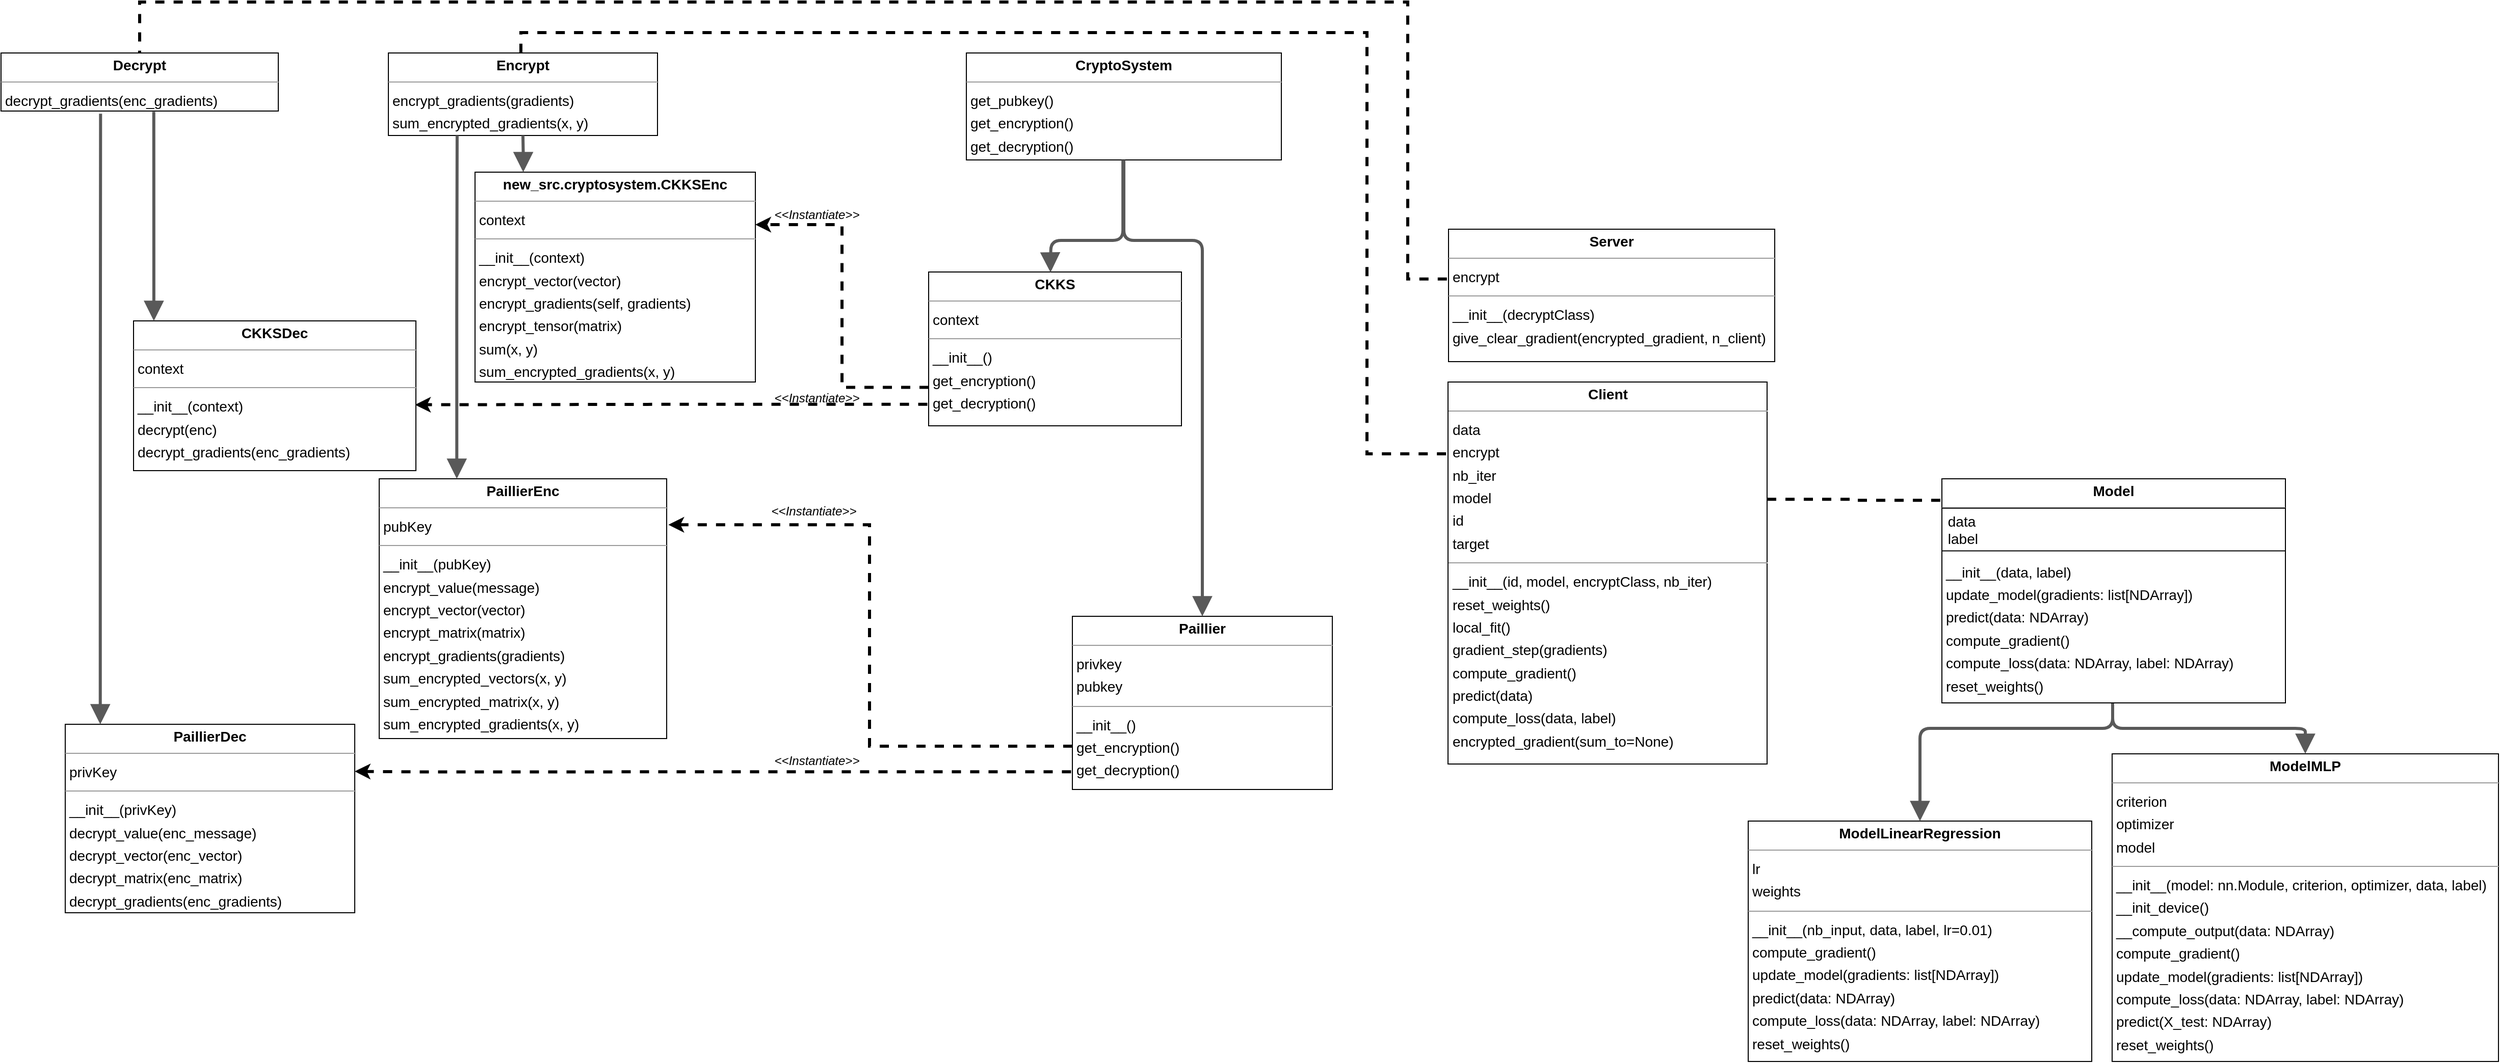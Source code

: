 <mxfile version="20.8.4" type="google"><diagram id="C5RBs43oDa-KdzZeNtuy" name="Page-1"><mxGraphModel grid="1" page="1" gridSize="10" guides="1" tooltips="1" connect="1" arrows="1" fold="1" pageScale="1" pageWidth="827" pageHeight="1169" math="0" shadow="0"><root><mxCell id="WIyWlLk6GJQsqaUBKTNV-0"/><mxCell id="WIyWlLk6GJQsqaUBKTNV-1" parent="WIyWlLk6GJQsqaUBKTNV-0"/><mxCell id="xPOGzFZxUYnJ1KhtDpXp-0" style="edgeStyle=orthogonalEdgeStyle;rounded=0;orthogonalLoop=1;jettySize=auto;html=1;entryX=-0.002;entryY=0.096;entryDx=0;entryDy=0;entryPerimeter=0;dashed=1;fontSize=12;endArrow=none;endFill=0;exitX=1;exitY=0.307;exitDx=0;exitDy=0;exitPerimeter=0;strokeWidth=3;" edge="1" parent="WIyWlLk6GJQsqaUBKTNV-1" source="xPOGzFZxUYnJ1KhtDpXp-2" target="xPOGzFZxUYnJ1KhtDpXp-33"><mxGeometry relative="1" as="geometry"><mxPoint x="14.978" y="1843.18" as="targetPoint"/></mxGeometry></mxCell><mxCell id="xPOGzFZxUYnJ1KhtDpXp-1" style="edgeStyle=orthogonalEdgeStyle;rounded=0;orthogonalLoop=1;jettySize=auto;html=1;exitX=-0.006;exitY=0.188;exitDx=0;exitDy=0;entryX=0.5;entryY=0;entryDx=0;entryDy=0;dashed=1;fontSize=12;endArrow=none;endFill=0;exitPerimeter=0;strokeWidth=3;" edge="1" parent="WIyWlLk6GJQsqaUBKTNV-1" source="xPOGzFZxUYnJ1KhtDpXp-2" target="xPOGzFZxUYnJ1KhtDpXp-10"><mxGeometry relative="1" as="geometry"><mxPoint x="-640" y="1760.25" as="targetPoint"/><Array as="points"><mxPoint x="-430" y="1753"/><mxPoint x="-430" y="1340"/><mxPoint x="-1260" y="1340"/><mxPoint x="-1260" y="1360"/></Array></mxGeometry></mxCell><mxCell id="xPOGzFZxUYnJ1KhtDpXp-2" value="&lt;p style=&quot;margin:0px;margin-top:4px;text-align:center;&quot;&gt;&lt;b&gt;Client&lt;/b&gt;&lt;/p&gt;&lt;hr size=&quot;1&quot;&gt;&lt;p style=&quot;margin:0 0 0 4px;line-height:1.6;&quot;&gt; data&lt;br&gt; encrypt&lt;br&gt; nb_iter&lt;br&gt; model&lt;br&gt; id&lt;br&gt; target&lt;/p&gt;&lt;hr size=&quot;1&quot;&gt;&lt;p style=&quot;margin:0 0 0 4px;line-height:1.6;&quot;&gt; __init__(id, model, encryptClass, nb_iter)&lt;br&gt; reset_weights()&lt;br&gt; local_fit()&lt;br&gt; gradient_step(gradients)&lt;br&gt; compute_gradient()&lt;br&gt; predict(data)&lt;br&gt; compute_loss(data, label)&lt;br&gt; encrypted_gradient(sum_to=None)&lt;/p&gt;" style="verticalAlign=top;align=left;overflow=fill;fontSize=14;fontFamily=Helvetica;html=1;rounded=0;shadow=0;comic=0;labelBackgroundColor=none;strokeWidth=1;" vertex="1" parent="WIyWlLk6GJQsqaUBKTNV-1"><mxGeometry x="-350.5" y="1683" width="313" height="375" as="geometry"/></mxCell><mxCell id="xPOGzFZxUYnJ1KhtDpXp-3" style="edgeStyle=orthogonalEdgeStyle;rounded=0;orthogonalLoop=1;jettySize=auto;html=1;exitX=-0.005;exitY=0.86;exitDx=0;exitDy=0;entryX=0.997;entryY=0.56;entryDx=0;entryDy=0;entryPerimeter=0;fontSize=14;exitPerimeter=0;dashed=1;strokeWidth=3;" edge="1" parent="WIyWlLk6GJQsqaUBKTNV-1" source="xPOGzFZxUYnJ1KhtDpXp-5" target="xPOGzFZxUYnJ1KhtDpXp-6"><mxGeometry relative="1" as="geometry"/></mxCell><mxCell id="xPOGzFZxUYnJ1KhtDpXp-4" style="edgeStyle=orthogonalEdgeStyle;rounded=0;orthogonalLoop=1;jettySize=auto;html=1;exitX=0;exitY=0.75;exitDx=0;exitDy=0;entryX=1;entryY=0.25;entryDx=0;entryDy=0;fontSize=14;dashed=1;strokeWidth=3;" edge="1" parent="WIyWlLk6GJQsqaUBKTNV-1" source="xPOGzFZxUYnJ1KhtDpXp-5" target="xPOGzFZxUYnJ1KhtDpXp-7"><mxGeometry relative="1" as="geometry"/></mxCell><mxCell id="xPOGzFZxUYnJ1KhtDpXp-5" value="&lt;p style=&quot;margin:0px;margin-top:4px;text-align:center;&quot;&gt;&lt;b&gt;CKKS&lt;/b&gt;&lt;/p&gt;&lt;hr size=&quot;1&quot;&gt;&lt;p style=&quot;margin:0 0 0 4px;line-height:1.6;&quot;&gt; context&lt;/p&gt;&lt;hr size=&quot;1&quot;&gt;&lt;p style=&quot;margin:0 0 0 4px;line-height:1.6;&quot;&gt; __init__()&lt;br&gt; get_encryption()&lt;br&gt; get_decryption()&lt;/p&gt;" style="verticalAlign=top;align=left;overflow=fill;fontSize=14;fontFamily=Helvetica;html=1;rounded=0;shadow=0;comic=0;labelBackgroundColor=none;strokeWidth=1;" vertex="1" parent="WIyWlLk6GJQsqaUBKTNV-1"><mxGeometry x="-860" y="1575" width="248" height="151" as="geometry"/></mxCell><mxCell id="xPOGzFZxUYnJ1KhtDpXp-6" value="&lt;p style=&quot;margin:0px;margin-top:4px;text-align:center;&quot;&gt;&lt;b&gt;CKKSDec&lt;/b&gt;&lt;/p&gt;&lt;hr size=&quot;1&quot;&gt;&lt;p style=&quot;margin:0 0 0 4px;line-height:1.6;&quot;&gt; context&lt;/p&gt;&lt;hr size=&quot;1&quot;&gt;&lt;p style=&quot;margin:0 0 0 4px;line-height:1.6;&quot;&gt; __init__(context)&lt;br&gt; decrypt(enc)&lt;br&gt; decrypt_gradients(enc_gradients)&lt;/p&gt;" style="verticalAlign=top;align=left;overflow=fill;fontSize=14;fontFamily=Helvetica;html=1;rounded=0;shadow=0;comic=0;labelBackgroundColor=none;strokeWidth=1;" vertex="1" parent="WIyWlLk6GJQsqaUBKTNV-1"><mxGeometry x="-1640" y="1623" width="277" height="147" as="geometry"/></mxCell><mxCell id="xPOGzFZxUYnJ1KhtDpXp-7" value="&lt;p style=&quot;margin:0px;margin-top:4px;text-align:center;&quot;&gt;&lt;b&gt;new_src.cryptosystem.CKKSEnc&lt;/b&gt;&lt;/p&gt;&lt;hr size=&quot;1&quot;&gt;&lt;p style=&quot;margin:0 0 0 4px;line-height:1.6;&quot;&gt; context&lt;/p&gt;&lt;hr size=&quot;1&quot;&gt;&lt;p style=&quot;margin:0 0 0 4px;line-height:1.6;&quot;&gt; __init__(context)&lt;br&gt; encrypt_vector(vector)&lt;br&gt; encrypt_gradients(self, gradients)&lt;br&gt; encrypt_tensor(matrix)&lt;br&gt; sum(x, y)&lt;br&gt; sum_encrypted_gradients(x, y)&lt;/p&gt;" style="verticalAlign=top;align=left;overflow=fill;fontSize=14;fontFamily=Helvetica;html=1;rounded=0;shadow=0;comic=0;labelBackgroundColor=none;strokeWidth=1;" vertex="1" parent="WIyWlLk6GJQsqaUBKTNV-1"><mxGeometry x="-1305" y="1477" width="275" height="206" as="geometry"/></mxCell><mxCell id="xPOGzFZxUYnJ1KhtDpXp-8" value="&lt;p style=&quot;margin:0px;margin-top:4px;text-align:center;&quot;&gt;&lt;b&gt;CryptoSystem&lt;/b&gt;&lt;/p&gt;&lt;hr size=&quot;1&quot;&gt;&lt;p style=&quot;margin:0 0 0 4px;line-height:1.6;&quot;&gt; get_pubkey()&lt;br&gt; get_encryption()&lt;br&gt; get_decryption()&lt;/p&gt;" style="verticalAlign=top;align=left;overflow=fill;fontSize=14;fontFamily=Helvetica;html=1;rounded=0;shadow=0;comic=0;labelBackgroundColor=none;strokeWidth=1;" vertex="1" parent="WIyWlLk6GJQsqaUBKTNV-1"><mxGeometry x="-823" y="1360" width="309" height="105" as="geometry"/></mxCell><mxCell id="xPOGzFZxUYnJ1KhtDpXp-9" value="&lt;p style=&quot;margin:0px;margin-top:4px;text-align:center;&quot;&gt;&lt;b&gt;Decrypt&lt;/b&gt;&lt;/p&gt;&lt;hr size=&quot;1&quot;&gt;&lt;p style=&quot;margin:0 0 0 4px;line-height:1.6;&quot;&gt; decrypt_gradients(enc_gradients)&lt;/p&gt;" style="verticalAlign=top;align=left;overflow=fill;fontSize=14;fontFamily=Helvetica;html=1;rounded=0;shadow=0;comic=0;labelBackgroundColor=none;strokeWidth=1;" vertex="1" parent="WIyWlLk6GJQsqaUBKTNV-1"><mxGeometry x="-1770" y="1360" width="272" height="57" as="geometry"/></mxCell><mxCell id="xPOGzFZxUYnJ1KhtDpXp-10" value="&lt;p style=&quot;margin:0px;margin-top:4px;text-align:center;&quot;&gt;&lt;b&gt;Encrypt&lt;/b&gt;&lt;/p&gt;&lt;hr size=&quot;1&quot;&gt;&lt;p style=&quot;margin:0 0 0 4px;line-height:1.6;&quot;&gt; encrypt_gradients(gradients)&lt;br&gt; sum_encrypted_gradients(x, y)&lt;/p&gt;" style="verticalAlign=top;align=left;overflow=fill;fontSize=14;fontFamily=Helvetica;html=1;rounded=0;shadow=0;comic=0;labelBackgroundColor=none;strokeWidth=1;" vertex="1" parent="WIyWlLk6GJQsqaUBKTNV-1"><mxGeometry x="-1390" y="1360" width="264" height="81" as="geometry"/></mxCell><mxCell id="xPOGzFZxUYnJ1KhtDpXp-11" style="edgeStyle=orthogonalEdgeStyle;rounded=0;orthogonalLoop=1;jettySize=auto;html=1;exitX=0;exitY=0.75;exitDx=0;exitDy=0;entryX=1.006;entryY=0.177;entryDx=0;entryDy=0;entryPerimeter=0;dashed=1;fontSize=12;strokeWidth=3;" edge="1" parent="WIyWlLk6GJQsqaUBKTNV-1" source="xPOGzFZxUYnJ1KhtDpXp-12" target="xPOGzFZxUYnJ1KhtDpXp-14"><mxGeometry relative="1" as="geometry"/></mxCell><mxCell id="xPOGzFZxUYnJ1KhtDpXp-12" value="&lt;p style=&quot;margin:0px;margin-top:4px;text-align:center;&quot;&gt;&lt;b&gt;Paillier&lt;/b&gt;&lt;/p&gt;&lt;hr size=&quot;1&quot;&gt;&lt;p style=&quot;margin:0 0 0 4px;line-height:1.6;&quot;&gt; privkey&lt;br&gt; pubkey&lt;/p&gt;&lt;hr size=&quot;1&quot;&gt;&lt;p style=&quot;margin:0 0 0 4px;line-height:1.6;&quot;&gt; __init__()&lt;br&gt; get_encryption()&lt;br&gt; get_decryption()&lt;/p&gt;" style="verticalAlign=top;align=left;overflow=fill;fontSize=14;fontFamily=Helvetica;html=1;rounded=0;shadow=0;comic=0;labelBackgroundColor=none;strokeWidth=1;" vertex="1" parent="WIyWlLk6GJQsqaUBKTNV-1"><mxGeometry x="-719" y="1913" width="255" height="170" as="geometry"/></mxCell><mxCell id="xPOGzFZxUYnJ1KhtDpXp-13" value="&lt;p style=&quot;margin:0px;margin-top:4px;text-align:center;&quot;&gt;&lt;b&gt;PaillierDec&lt;/b&gt;&lt;/p&gt;&lt;hr size=&quot;1&quot;&gt;&lt;p style=&quot;margin:0 0 0 4px;line-height:1.6;&quot;&gt; privKey&lt;/p&gt;&lt;hr size=&quot;1&quot;&gt;&lt;p style=&quot;margin:0 0 0 4px;line-height:1.6;&quot;&gt; __init__(privKey)&lt;br&gt; decrypt_value(enc_message)&lt;br&gt; decrypt_vector(enc_vector)&lt;br&gt; decrypt_matrix(enc_matrix)&lt;br&gt; decrypt_gradients(enc_gradients)&lt;/p&gt;" style="verticalAlign=top;align=left;overflow=fill;fontSize=14;fontFamily=Helvetica;html=1;rounded=0;shadow=0;comic=0;labelBackgroundColor=none;strokeWidth=1;" vertex="1" parent="WIyWlLk6GJQsqaUBKTNV-1"><mxGeometry x="-1707" y="2019" width="284" height="185" as="geometry"/></mxCell><mxCell id="xPOGzFZxUYnJ1KhtDpXp-14" value="&lt;p style=&quot;margin:0px;margin-top:4px;text-align:center;&quot;&gt;&lt;b&gt;PaillierEnc&lt;/b&gt;&lt;/p&gt;&lt;hr size=&quot;1&quot;&gt;&lt;p style=&quot;margin:0 0 0 4px;line-height:1.6;&quot;&gt; pubKey&lt;/p&gt;&lt;hr size=&quot;1&quot;&gt;&lt;p style=&quot;margin:0 0 0 4px;line-height:1.6;&quot;&gt; __init__(pubKey)&lt;br&gt; encrypt_value(message)&lt;br&gt; encrypt_vector(vector)&lt;br&gt; encrypt_matrix(matrix)&lt;br&gt; encrypt_gradients(gradients)&lt;br&gt; sum_encrypted_vectors(x, y)&lt;br&gt; sum_encrypted_matrix(x, y)&lt;br&gt; sum_encrypted_gradients(x, y)&lt;/p&gt;" style="verticalAlign=top;align=left;overflow=fill;fontSize=14;fontFamily=Helvetica;html=1;rounded=0;shadow=0;comic=0;labelBackgroundColor=none;strokeWidth=1;" vertex="1" parent="WIyWlLk6GJQsqaUBKTNV-1"><mxGeometry x="-1399" y="1778" width="282" height="255" as="geometry"/></mxCell><mxCell id="xPOGzFZxUYnJ1KhtDpXp-15" value="" style="html=1;rounded=1;edgeStyle=orthogonalEdgeStyle;dashed=0;startArrow=block;startSize=12;endArrow=none;strokeColor=#595959;exitX=0.482;exitY=0.003;exitDx=0;exitDy=0;entryX=0.497;entryY=1.000;entryDx=0;entryDy=0;exitPerimeter=0;strokeWidth=3;" edge="1" parent="WIyWlLk6GJQsqaUBKTNV-1" source="xPOGzFZxUYnJ1KhtDpXp-5" target="xPOGzFZxUYnJ1KhtDpXp-8"><mxGeometry width="50" height="50" relative="1" as="geometry"><Array as="points"><mxPoint x="-740" y="1573"/><mxPoint x="-740" y="1573"/><mxPoint x="-740" y="1544"/><mxPoint x="-669" y="1544"/></Array></mxGeometry></mxCell><mxCell id="xPOGzFZxUYnJ1KhtDpXp-16" value="" style="html=1;rounded=1;edgeStyle=orthogonalEdgeStyle;dashed=0;startArrow=block;startSize=12;endArrow=none;strokeColor=#595959;entryX=0.551;entryY=1.013;entryDx=0;entryDy=0;exitX=0.072;exitY=0;exitDx=0;exitDy=0;exitPerimeter=0;entryPerimeter=0;strokeWidth=3;" edge="1" parent="WIyWlLk6GJQsqaUBKTNV-1" source="xPOGzFZxUYnJ1KhtDpXp-6" target="xPOGzFZxUYnJ1KhtDpXp-9"><mxGeometry width="50" height="50" relative="1" as="geometry"><Array as="points"><mxPoint x="-1620" y="1473"/><mxPoint x="-1620" y="1473"/></Array><mxPoint x="-1630" y="1593" as="sourcePoint"/></mxGeometry></mxCell><mxCell id="xPOGzFZxUYnJ1KhtDpXp-17" value="" style="html=1;rounded=1;edgeStyle=orthogonalEdgeStyle;dashed=0;startArrow=block;startSize=12;endArrow=none;strokeColor=#595959;exitX=0.172;exitY=0.000;exitDx=0;exitDy=0;entryX=0.500;entryY=1.001;entryDx=0;entryDy=0;strokeWidth=3;" edge="1" parent="WIyWlLk6GJQsqaUBKTNV-1" source="xPOGzFZxUYnJ1KhtDpXp-7" target="xPOGzFZxUYnJ1KhtDpXp-10"><mxGeometry width="50" height="50" relative="1" as="geometry"><Array as="points"/></mxGeometry></mxCell><mxCell id="xPOGzFZxUYnJ1KhtDpXp-18" value="" style="html=1;rounded=1;edgeStyle=orthogonalEdgeStyle;dashed=0;startArrow=block;startSize=12;endArrow=none;strokeColor=#595959;exitX=0.500;exitY=0.000;exitDx=0;exitDy=0;entryX=0.500;entryY=1.000;entryDx=0;entryDy=0;strokeWidth=3;" edge="1" parent="WIyWlLk6GJQsqaUBKTNV-1" source="xPOGzFZxUYnJ1KhtDpXp-12" target="xPOGzFZxUYnJ1KhtDpXp-8"><mxGeometry width="50" height="50" relative="1" as="geometry"><Array as="points"><mxPoint x="-592" y="1544"/><mxPoint x="-669" y="1544"/></Array></mxGeometry></mxCell><mxCell id="xPOGzFZxUYnJ1KhtDpXp-19" value="" style="html=1;rounded=1;edgeStyle=orthogonalEdgeStyle;dashed=0;startArrow=block;startSize=12;endArrow=none;strokeColor=#595959;exitX=0.121;exitY=0.000;exitDx=0;exitDy=0;entryX=0.359;entryY=1.047;entryDx=0;entryDy=0;entryPerimeter=0;strokeWidth=3;" edge="1" parent="WIyWlLk6GJQsqaUBKTNV-1" source="xPOGzFZxUYnJ1KhtDpXp-13" target="xPOGzFZxUYnJ1KhtDpXp-9"><mxGeometry width="50" height="50" relative="1" as="geometry"><Array as="points"/></mxGeometry></mxCell><mxCell id="xPOGzFZxUYnJ1KhtDpXp-20" value="" style="html=1;rounded=1;edgeStyle=orthogonalEdgeStyle;dashed=0;startArrow=block;startSize=12;endArrow=none;strokeColor=#595959;exitX=0.270;exitY=0.000;exitDx=0;exitDy=0;entryX=0.255;entryY=1.001;entryDx=0;entryDy=0;strokeWidth=3;" edge="1" parent="WIyWlLk6GJQsqaUBKTNV-1" source="xPOGzFZxUYnJ1KhtDpXp-14" target="xPOGzFZxUYnJ1KhtDpXp-10"><mxGeometry width="50" height="50" relative="1" as="geometry"><Array as="points"/></mxGeometry></mxCell><mxCell id="xPOGzFZxUYnJ1KhtDpXp-21" style="edgeStyle=orthogonalEdgeStyle;rounded=0;orthogonalLoop=1;jettySize=auto;html=1;entryX=0.5;entryY=0;entryDx=0;entryDy=0;dashed=1;fontSize=12;endArrow=none;endFill=0;exitX=-0.005;exitY=0.376;exitDx=0;exitDy=0;exitPerimeter=0;strokeWidth=3;" edge="1" parent="WIyWlLk6GJQsqaUBKTNV-1" source="xPOGzFZxUYnJ1KhtDpXp-22" target="xPOGzFZxUYnJ1KhtDpXp-9"><mxGeometry relative="1" as="geometry"><mxPoint x="-58" y="1581.75" as="targetPoint"/><Array as="points"><mxPoint x="-390" y="1582"/><mxPoint x="-390" y="1310"/><mxPoint x="-1634" y="1310"/></Array></mxGeometry></mxCell><mxCell id="xPOGzFZxUYnJ1KhtDpXp-22" value="&lt;p style=&quot;margin:0px;margin-top:4px;text-align:center;&quot;&gt;&lt;b&gt;Server&lt;/b&gt;&lt;/p&gt;&lt;hr size=&quot;1&quot;&gt;&lt;p style=&quot;margin:0 0 0 4px;line-height:1.6;&quot;&gt;encrypt&lt;/p&gt;&lt;hr size=&quot;1&quot;&gt;&lt;p style=&quot;margin:0 0 0 4px;line-height:1.6;&quot;&gt;__init__(decryptClass)&lt;/p&gt;&lt;p style=&quot;margin:0 0 0 4px;line-height:1.6;&quot;&gt;give_clear_gradient(encrypted_gradient, n_client)&lt;/p&gt;" style="verticalAlign=top;align=left;overflow=fill;fontSize=14;fontFamily=Helvetica;html=1;rounded=0;shadow=0;comic=0;labelBackgroundColor=none;strokeWidth=1;" vertex="1" parent="WIyWlLk6GJQsqaUBKTNV-1"><mxGeometry x="-350" y="1533" width="320" height="130" as="geometry"/></mxCell><mxCell id="xPOGzFZxUYnJ1KhtDpXp-23" value="&lt;i&gt;&lt;font style=&quot;font-size: 12px;&quot;&gt;&amp;lt;&amp;lt;Instantiate&amp;gt;&amp;gt;&lt;/font&gt;&lt;/i&gt;" style="text;html=1;align=center;verticalAlign=middle;resizable=0;points=[];autosize=1;strokeColor=none;fillColor=none;fontSize=14;" vertex="1" parent="WIyWlLk6GJQsqaUBKTNV-1"><mxGeometry x="-1025" y="1683" width="110" height="30" as="geometry"/></mxCell><mxCell id="xPOGzFZxUYnJ1KhtDpXp-24" value="&lt;i&gt;&lt;font style=&quot;font-size: 12px;&quot;&gt;&amp;lt;&amp;lt;Instantiate&amp;gt;&amp;gt;&lt;/font&gt;&lt;/i&gt;" style="text;html=1;align=center;verticalAlign=middle;resizable=0;points=[];autosize=1;strokeColor=none;fillColor=none;fontSize=14;" vertex="1" parent="WIyWlLk6GJQsqaUBKTNV-1"><mxGeometry x="-1025" y="1503" width="110" height="30" as="geometry"/></mxCell><mxCell id="xPOGzFZxUYnJ1KhtDpXp-25" style="edgeStyle=orthogonalEdgeStyle;rounded=0;orthogonalLoop=1;jettySize=auto;html=1;exitX=-0.005;exitY=0.898;exitDx=0;exitDy=0;entryX=1;entryY=0.25;entryDx=0;entryDy=0;fontSize=14;exitPerimeter=0;dashed=1;strokeWidth=3;" edge="1" parent="WIyWlLk6GJQsqaUBKTNV-1" source="xPOGzFZxUYnJ1KhtDpXp-12" target="xPOGzFZxUYnJ1KhtDpXp-13"><mxGeometry relative="1" as="geometry"><mxPoint x="-860.0" y="2090.05" as="sourcePoint"/><mxPoint x="-1362.591" y="2090.51" as="targetPoint"/><Array as="points"><mxPoint x="-1363" y="2066"/></Array></mxGeometry></mxCell><mxCell id="xPOGzFZxUYnJ1KhtDpXp-26" value="&lt;i&gt;&lt;font style=&quot;font-size: 12px;&quot;&gt;&amp;lt;&amp;lt;Instantiate&amp;gt;&amp;gt;&lt;/font&gt;&lt;/i&gt;" style="text;html=1;align=center;verticalAlign=middle;resizable=0;points=[];autosize=1;strokeColor=none;fillColor=none;fontSize=14;" vertex="1" parent="WIyWlLk6GJQsqaUBKTNV-1"><mxGeometry x="-1025" y="2039" width="110" height="30" as="geometry"/></mxCell><mxCell id="xPOGzFZxUYnJ1KhtDpXp-27" value="&lt;i&gt;&lt;font style=&quot;font-size: 12px;&quot;&gt;&amp;lt;&amp;lt;Instantiate&amp;gt;&amp;gt;&lt;/font&gt;&lt;/i&gt;" style="text;html=1;align=center;verticalAlign=middle;resizable=0;points=[];autosize=1;strokeColor=none;fillColor=none;fontSize=14;" vertex="1" parent="WIyWlLk6GJQsqaUBKTNV-1"><mxGeometry x="-1028" y="1793.5" width="110" height="30" as="geometry"/></mxCell><mxCell id="xPOGzFZxUYnJ1KhtDpXp-28" value="&lt;p style=&quot;margin:0px;margin-top:4px;text-align:center;&quot;&gt;&lt;b&gt;ModelLinearRegression&lt;/b&gt;&lt;/p&gt;&lt;hr size=&quot;1&quot;&gt;&lt;p style=&quot;margin:0 0 0 4px;line-height:1.6;&quot;&gt;lr&lt;br&gt; weights&lt;/p&gt;&lt;hr size=&quot;1&quot;&gt;&lt;p style=&quot;margin:0 0 0 4px;line-height:1.6;&quot;&gt; __init__(nb_input, data, label, lr=0.01)&lt;br&gt; compute_gradient()&lt;br&gt; update_model(gradients: list[NDArray])&lt;br&gt; predict(data: NDArray)&lt;br&gt; compute_loss(data: NDArray, label: NDArray)&lt;br&gt; reset_weights()&lt;/p&gt;" style="verticalAlign=top;align=left;overflow=fill;fontSize=14;fontFamily=Helvetica;html=1;rounded=0;shadow=0;comic=0;labelBackgroundColor=none;strokeWidth=1;" vertex="1" parent="WIyWlLk6GJQsqaUBKTNV-1"><mxGeometry x="-56" y="2114" width="337" height="236" as="geometry"/></mxCell><mxCell id="xPOGzFZxUYnJ1KhtDpXp-29" value="&lt;p style=&quot;margin:0px;margin-top:4px;text-align:center;&quot;&gt;&lt;b&gt;ModelMLP&lt;/b&gt;&lt;/p&gt;&lt;hr size=&quot;1&quot;&gt;&lt;p style=&quot;margin:0 0 0 4px;line-height:1.6;&quot;&gt;criterion&lt;br&gt; optimizer&lt;br&gt; model&lt;br&gt;&lt;/p&gt;&lt;hr size=&quot;1&quot;&gt;&lt;p style=&quot;margin:0 0 0 4px;line-height:1.6;&quot;&gt; __init__(model: nn.Module, criterion, optimizer, data, label)&lt;br&gt; __init_device()&lt;br&gt; __compute_output(data: NDArray)&lt;br&gt; compute_gradient()&lt;br&gt; update_model(gradients: list[NDArray])&lt;br&gt; compute_loss(data: NDArray, label: NDArray)&lt;br&gt; predict(X_test: NDArray)&lt;br&gt; reset_weights()&lt;/p&gt;" style="verticalAlign=top;align=left;overflow=fill;fontSize=14;fontFamily=Helvetica;html=1;rounded=0;shadow=0;comic=0;labelBackgroundColor=none;strokeWidth=1;" vertex="1" parent="WIyWlLk6GJQsqaUBKTNV-1"><mxGeometry x="301" y="2048" width="379" height="302" as="geometry"/></mxCell><mxCell id="xPOGzFZxUYnJ1KhtDpXp-30" value="" style="html=1;rounded=1;edgeStyle=orthogonalEdgeStyle;dashed=0;startArrow=block;startSize=12;endArrow=none;strokeColor=#595959;exitX=0.500;exitY=0.000;exitDx=0;exitDy=0;entryX=0.500;entryY=1.000;entryDx=0;entryDy=0;strokeWidth=3;" edge="1" parent="WIyWlLk6GJQsqaUBKTNV-1" source="xPOGzFZxUYnJ1KhtDpXp-28"><mxGeometry width="50" height="50" relative="1" as="geometry"><Array as="points"><mxPoint x="113" y="2023"/><mxPoint x="302" y="2023"/></Array><mxPoint x="301.5" y="1998" as="targetPoint"/></mxGeometry></mxCell><mxCell id="xPOGzFZxUYnJ1KhtDpXp-31" value="" style="html=1;rounded=1;edgeStyle=orthogonalEdgeStyle;dashed=0;startArrow=block;startSize=12;endArrow=none;strokeColor=#595959;exitX=0.500;exitY=0.000;exitDx=0;exitDy=0;entryX=0.500;entryY=1.000;entryDx=0;entryDy=0;strokeWidth=3;" edge="1" parent="WIyWlLk6GJQsqaUBKTNV-1" source="xPOGzFZxUYnJ1KhtDpXp-29"><mxGeometry width="50" height="50" relative="1" as="geometry"><Array as="points"><mxPoint x="491" y="2023"/><mxPoint x="302" y="2023"/></Array><mxPoint x="301.5" y="1998" as="targetPoint"/></mxGeometry></mxCell><mxCell id="xPOGzFZxUYnJ1KhtDpXp-32" value="" style="group" connectable="0" vertex="1" parent="WIyWlLk6GJQsqaUBKTNV-1"><mxGeometry x="134" y="1778" width="337" height="220" as="geometry"/></mxCell><mxCell id="xPOGzFZxUYnJ1KhtDpXp-33" value="&lt;p style=&quot;margin:0px;margin-top:4px;text-align:center;&quot;&gt;&lt;b&gt;Model&lt;/b&gt;&lt;/p&gt;&lt;hr size=&quot;1&quot;&gt;&lt;p style=&quot;margin:0 0 0 4px;line-height:1.6;&quot;&gt;&lt;br&gt;&lt;/p&gt;&lt;p style=&quot;margin:0 0 0 4px;line-height:1.6;&quot;&gt;&lt;br&gt;&lt;/p&gt;&lt;p style=&quot;margin:0 0 0 4px;line-height:1.6;&quot;&gt;__init__(data, label)&lt;/p&gt;&lt;p style=&quot;margin:0 0 0 4px;line-height:1.6;&quot;&gt; update_model(gradients: list[NDArray])&lt;br&gt; predict(data: NDArray)&lt;br&gt; compute_gradient()&lt;br&gt; compute_loss(data: NDArray, label: NDArray)&lt;br&gt; reset_weights()&lt;/p&gt;" style="verticalAlign=top;align=left;overflow=fill;fontSize=14;fontFamily=Helvetica;html=1;rounded=0;shadow=0;comic=0;labelBackgroundColor=none;strokeWidth=1;" vertex="1" parent="xPOGzFZxUYnJ1KhtDpXp-32"><mxGeometry width="337" height="220" as="geometry"/></mxCell><mxCell id="xPOGzFZxUYnJ1KhtDpXp-34" value="&lt;font style=&quot;font-size: 14px;&quot;&gt;&amp;nbsp;data&lt;br style=&quot;border-color: var(--border-color);&quot;&gt;&lt;/font&gt;&lt;div style=&quot;border-color: var(--border-color); font-size: 14px;&quot;&gt;&lt;span style=&quot;border-color: var(--border-color); background-color: initial;&quot;&gt;&lt;font style=&quot;font-size: 14px;&quot;&gt;&amp;nbsp;label&lt;/font&gt;&lt;/span&gt;&lt;/div&gt;" style="whiteSpace=wrap;html=1;strokeColor=default;align=left;container=1;" vertex="1" parent="xPOGzFZxUYnJ1KhtDpXp-32"><mxGeometry y="28.857" width="337" height="41.905" as="geometry"/></mxCell></root></mxGraphModel></diagram></mxfile>